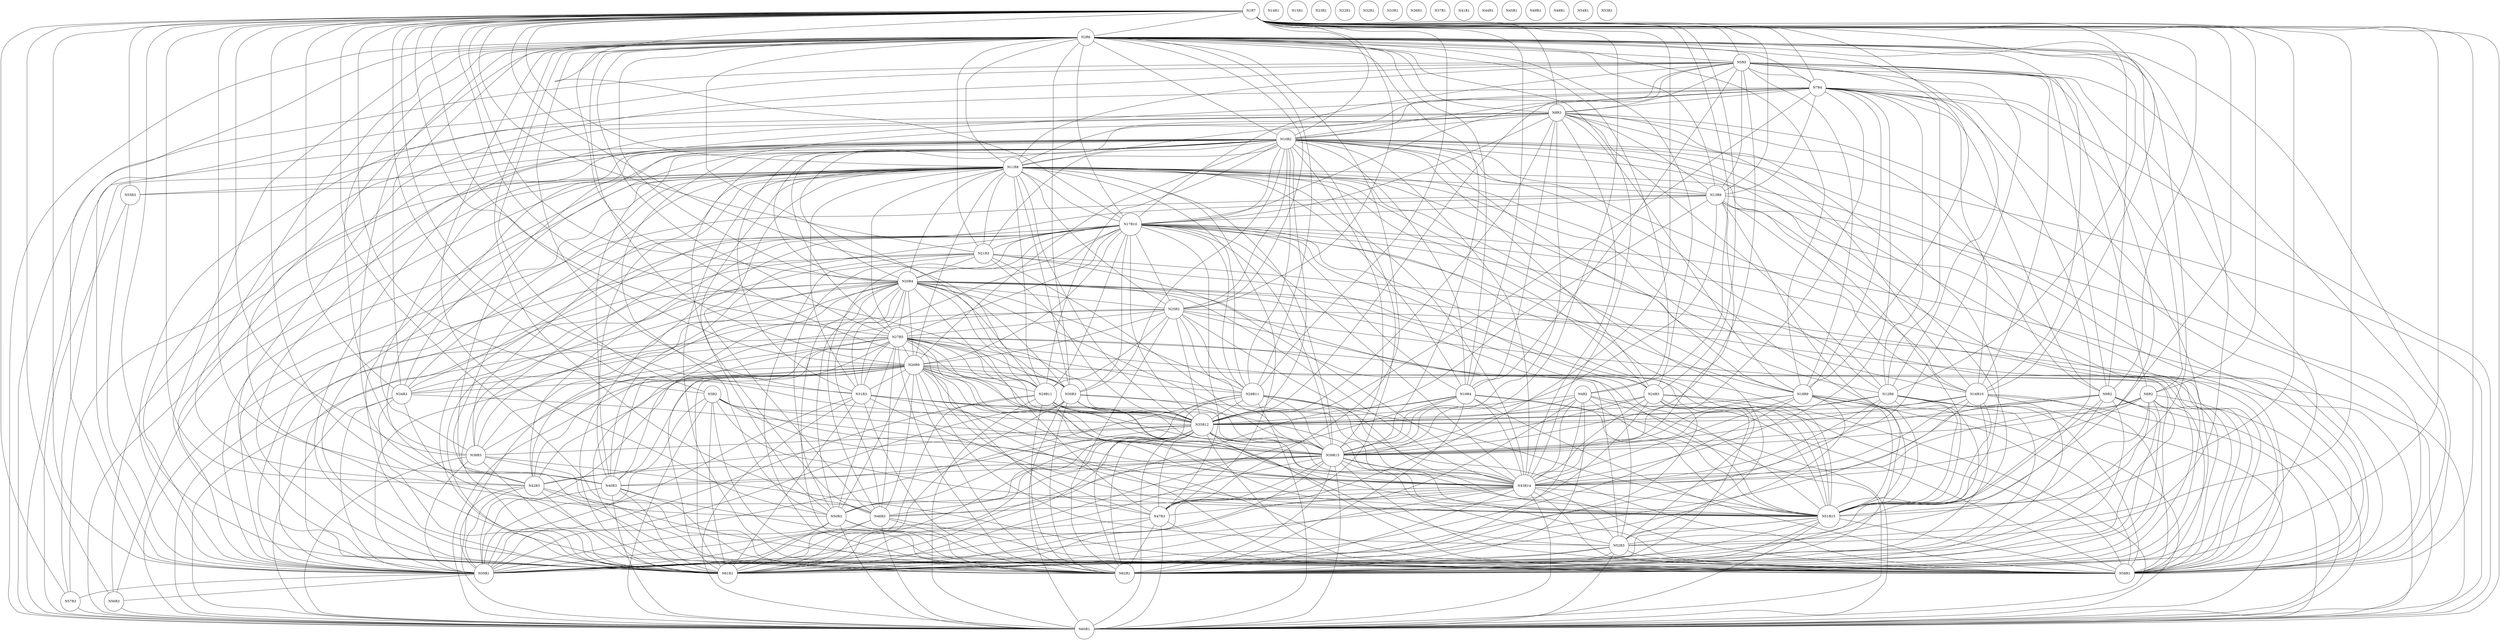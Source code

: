 graph ig {
    node [shape = circle];
    N1R7;
    N2R6;
    N3R2;
    N4R2;
    N5R5;
    N6R2;
    N7R4;
    N8R3;
    N9R2;
    N10R2;
    N11R8;
    N12R9;
    N13R9;
    N14R1;
    N15R1;
    N17R10;
    N16R10;
    N19R4;
    N18R9;
    N21R3;
    N20R4;
    N23R1;
    N22R1;
    N25R3;
    N24R3;
    N27R5;
    N26R9;
    N29R11;
    N28R11;
    N31R3;
    N30R3;
    N34R3;
    N35R12;
    N32R1;
    N33R1;
    N38R3;
    N39R13;
    N36R1;
    N37R1;
    N42R3;
    N43R14;
    N40R3;
    N41R1;
    N46R3;
    N47R3;
    N44R1;
    N45R1;
    N51R15;
    N50R3;
    N49R1;
    N48R1;
    N55R3;
    N54R1;
    N53R1;
    N52R3;
    N59R1;
    N58R1;
    N57R3;
    N56R3;
    N62R1;
    N61R1;
    N60R1;
    N1R7 -- N9R2;
    N1R7 -- N8R3;
    N1R7 -- N7R4;
    N1R7 -- N5R5;
    N1R7 -- N2R6;
    N1R7 -- N61R1;
    N1R7 -- N60R1;
    N1R7 -- N62R1;
    N1R7 -- N58R1;
    N1R7 -- N6R2;
    N1R7 -- N59R1;
    N1R7 -- N10R2;
    N1R7 -- N11R8;
    N1R7 -- N12R9;
    N1R7 -- N13R9;
    N1R7 -- N17R10;
    N1R7 -- N16R10;
    N1R7 -- N19R4;
    N1R7 -- N18R9;
    N1R7 -- N21R3;
    N1R7 -- N20R4;
    N1R7 -- N25R3;
    N1R7 -- N24R3;
    N1R7 -- N27R5;
    N1R7 -- N26R9;
    N1R7 -- N29R11;
    N1R7 -- N28R11;
    N1R7 -- N31R3;
    N1R7 -- N30R3;
    N1R7 -- N34R3;
    N1R7 -- N4R2;
    N1R7 -- N3R2;
    N1R7 -- N35R12;
    N1R7 -- N38R3;
    N1R7 -- N39R13;
    N1R7 -- N42R3;
    N1R7 -- N43R14;
    N1R7 -- N40R3;
    N1R7 -- N46R3;
    N1R7 -- N47R3;
    N1R7 -- N51R15;
    N1R7 -- N50R3;
    N1R7 -- N52R3;
    N1R7 -- N56R3;
    N1R7 -- N57R3;
    N1R7 -- N55R3;
    N2R6 -- N9R2;
    N2R6 -- N8R3;
    N2R6 -- N7R4;
    N2R6 -- N5R5;
    N2R6 -- N61R1;
    N2R6 -- N60R1;
    N2R6 -- N62R1;
    N2R6 -- N58R1;
    N2R6 -- N6R2;
    N2R6 -- N59R1;
    N2R6 -- N10R2;
    N2R6 -- N11R8;
    N2R6 -- N12R9;
    N2R6 -- N13R9;
    N2R6 -- N17R10;
    N2R6 -- N16R10;
    N2R6 -- N19R4;
    N2R6 -- N18R9;
    N2R6 -- N21R3;
    N2R6 -- N20R4;
    N2R6 -- N25R3;
    N2R6 -- N24R3;
    N2R6 -- N27R5;
    N2R6 -- N26R9;
    N2R6 -- N29R11;
    N2R6 -- N28R11;
    N2R6 -- N31R3;
    N2R6 -- N30R3;
    N2R6 -- N34R3;
    N2R6 -- N4R2;
    N2R6 -- N3R2;
    N2R6 -- N35R12;
    N2R6 -- N38R3;
    N2R6 -- N39R13;
    N2R6 -- N42R3;
    N2R6 -- N43R14;
    N2R6 -- N40R3;
    N2R6 -- N46R3;
    N2R6 -- N47R3;
    N2R6 -- N51R15;
    N2R6 -- N50R3;
    N2R6 -- N52R3;
    N3R2 -- N62R1;
    N3R2 -- N58R1;
    N3R2 -- N61R1;
    N3R2 -- N60R1;
    N3R2 -- N59R1;
    N3R2 -- N35R12;
    N3R2 -- N39R13;
    N3R2 -- N43R14;
    N3R2 -- N51R15;
    N4R2 -- N62R1;
    N4R2 -- N58R1;
    N4R2 -- N61R1;
    N4R2 -- N60R1;
    N4R2 -- N59R1;
    N4R2 -- N35R12;
    N4R2 -- N39R13;
    N4R2 -- N43R14;
    N4R2 -- N51R15;
    N5R5 -- N9R2;
    N5R5 -- N8R3;
    N5R5 -- N7R4;
    N5R5 -- N61R1;
    N5R5 -- N60R1;
    N5R5 -- N62R1;
    N5R5 -- N58R1;
    N5R5 -- N6R2;
    N5R5 -- N59R1;
    N5R5 -- N10R2;
    N5R5 -- N11R8;
    N5R5 -- N12R9;
    N5R5 -- N13R9;
    N5R5 -- N17R10;
    N5R5 -- N16R10;
    N5R5 -- N19R4;
    N5R5 -- N18R9;
    N5R5 -- N35R12;
    N5R5 -- N39R13;
    N5R5 -- N43R14;
    N5R5 -- N51R15;
    N6R2 -- N62R1;
    N6R2 -- N58R1;
    N6R2 -- N61R1;
    N6R2 -- N60R1;
    N6R2 -- N59R1;
    N6R2 -- N35R12;
    N6R2 -- N39R13;
    N6R2 -- N43R14;
    N6R2 -- N51R15;
    N7R4 -- N9R2;
    N7R4 -- N8R3;
    N7R4 -- N61R1;
    N7R4 -- N60R1;
    N7R4 -- N62R1;
    N7R4 -- N58R1;
    N7R4 -- N59R1;
    N7R4 -- N10R2;
    N7R4 -- N11R8;
    N7R4 -- N12R9;
    N7R4 -- N13R9;
    N7R4 -- N17R10;
    N7R4 -- N16R10;
    N7R4 -- N18R9;
    N7R4 -- N35R12;
    N7R4 -- N39R13;
    N7R4 -- N43R14;
    N7R4 -- N51R15;
    N8R3 -- N9R2;
    N8R3 -- N61R1;
    N8R3 -- N60R1;
    N8R3 -- N62R1;
    N8R3 -- N58R1;
    N8R3 -- N59R1;
    N8R3 -- N10R2;
    N8R3 -- N11R8;
    N8R3 -- N12R9;
    N8R3 -- N13R9;
    N8R3 -- N17R10;
    N8R3 -- N16R10;
    N8R3 -- N19R4;
    N8R3 -- N18R9;
    N8R3 -- N20R4;
    N8R3 -- N35R12;
    N8R3 -- N39R13;
    N8R3 -- N43R14;
    N8R3 -- N51R15;
    N9R2 -- N61R1;
    N9R2 -- N60R1;
    N9R2 -- N62R1;
    N9R2 -- N58R1;
    N9R2 -- N59R1;
    N9R2 -- N35R12;
    N9R2 -- N39R13;
    N9R2 -- N43R14;
    N9R2 -- N51R15;
    N10R2 -- N61R1;
    N10R2 -- N60R1;
    N10R2 -- N59R1;
    N10R2 -- N58R1;
    N10R2 -- N62R1;
    N10R2 -- N11R8;
    N10R2 -- N12R9;
    N10R2 -- N13R9;
    N10R2 -- N17R10;
    N10R2 -- N16R10;
    N10R2 -- N19R4;
    N10R2 -- N18R9;
    N10R2 -- N21R3;
    N10R2 -- N20R4;
    N10R2 -- N25R3;
    N10R2 -- N24R3;
    N10R2 -- N27R5;
    N10R2 -- N26R9;
    N10R2 -- N29R11;
    N10R2 -- N28R11;
    N10R2 -- N31R3;
    N10R2 -- N30R3;
    N10R2 -- N34R3;
    N10R2 -- N35R12;
    N10R2 -- N38R3;
    N10R2 -- N39R13;
    N10R2 -- N42R3;
    N10R2 -- N43R14;
    N10R2 -- N40R3;
    N10R2 -- N46R3;
    N10R2 -- N47R3;
    N10R2 -- N51R15;
    N10R2 -- N50R3;
    N10R2 -- N52R3;
    N10R2 -- N56R3;
    N10R2 -- N57R3;
    N10R2 -- N55R3;
    N11R8 -- N58R1;
    N11R8 -- N61R1;
    N11R8 -- N60R1;
    N11R8 -- N59R1;
    N11R8 -- N62R1;
    N11R8 -- N12R9;
    N11R8 -- N13R9;
    N11R8 -- N17R10;
    N11R8 -- N16R10;
    N11R8 -- N19R4;
    N11R8 -- N18R9;
    N11R8 -- N21R3;
    N11R8 -- N20R4;
    N11R8 -- N25R3;
    N11R8 -- N24R3;
    N11R8 -- N27R5;
    N11R8 -- N26R9;
    N11R8 -- N29R11;
    N11R8 -- N28R11;
    N11R8 -- N31R3;
    N11R8 -- N30R3;
    N11R8 -- N34R3;
    N11R8 -- N35R12;
    N11R8 -- N38R3;
    N11R8 -- N39R13;
    N11R8 -- N42R3;
    N11R8 -- N43R14;
    N11R8 -- N40R3;
    N11R8 -- N46R3;
    N11R8 -- N47R3;
    N11R8 -- N51R15;
    N11R8 -- N50R3;
    N11R8 -- N52R3;
    N11R8 -- N56R3;
    N11R8 -- N57R3;
    N11R8 -- N55R3;
    N12R9 -- N62R1;
    N12R9 -- N58R1;
    N12R9 -- N61R1;
    N12R9 -- N60R1;
    N12R9 -- N59R1;
    N12R9 -- N35R12;
    N12R9 -- N39R13;
    N12R9 -- N43R14;
    N12R9 -- N51R15;
    N13R9 -- N62R1;
    N13R9 -- N58R1;
    N13R9 -- N61R1;
    N13R9 -- N60R1;
    N13R9 -- N59R1;
    N13R9 -- N17R10;
    N13R9 -- N16R10;
    N13R9 -- N35R12;
    N13R9 -- N39R13;
    N13R9 -- N43R14;
    N13R9 -- N51R15;
    N17R10 -- N62R1;
    N17R10 -- N58R1;
    N17R10 -- N61R1;
    N17R10 -- N60R1;
    N17R10 -- N59R1;
    N17R10 -- N19R4;
    N17R10 -- N18R9;
    N17R10 -- N21R3;
    N17R10 -- N20R4;
    N17R10 -- N25R3;
    N17R10 -- N24R3;
    N17R10 -- N27R5;
    N17R10 -- N26R9;
    N17R10 -- N29R11;
    N17R10 -- N28R11;
    N17R10 -- N31R3;
    N17R10 -- N30R3;
    N17R10 -- N34R3;
    N17R10 -- N35R12;
    N17R10 -- N38R3;
    N17R10 -- N39R13;
    N17R10 -- N42R3;
    N17R10 -- N43R14;
    N17R10 -- N40R3;
    N17R10 -- N46R3;
    N17R10 -- N47R3;
    N17R10 -- N51R15;
    N17R10 -- N50R3;
    N17R10 -- N52R3;
    N16R10 -- N62R1;
    N16R10 -- N58R1;
    N16R10 -- N61R1;
    N16R10 -- N60R1;
    N16R10 -- N59R1;
    N16R10 -- N35R12;
    N16R10 -- N39R13;
    N16R10 -- N43R14;
    N16R10 -- N51R15;
    N19R4 -- N62R1;
    N19R4 -- N58R1;
    N19R4 -- N61R1;
    N19R4 -- N60R1;
    N19R4 -- N59R1;
    N19R4 -- N35R12;
    N19R4 -- N39R13;
    N19R4 -- N43R14;
    N19R4 -- N51R15;
    N18R9 -- N62R1;
    N18R9 -- N58R1;
    N18R9 -- N61R1;
    N18R9 -- N60R1;
    N18R9 -- N59R1;
    N18R9 -- N35R12;
    N18R9 -- N39R13;
    N18R9 -- N43R14;
    N18R9 -- N51R15;
    N21R3 -- N62R1;
    N21R3 -- N58R1;
    N21R3 -- N61R1;
    N21R3 -- N60R1;
    N21R3 -- N59R1;
    N21R3 -- N20R4;
    N21R3 -- N35R12;
    N21R3 -- N39R13;
    N21R3 -- N43R14;
    N21R3 -- N51R15;
    N20R4 -- N62R1;
    N20R4 -- N58R1;
    N20R4 -- N61R1;
    N20R4 -- N60R1;
    N20R4 -- N59R1;
    N20R4 -- N25R3;
    N20R4 -- N24R3;
    N20R4 -- N27R5;
    N20R4 -- N26R9;
    N20R4 -- N29R11;
    N20R4 -- N28R11;
    N20R4 -- N31R3;
    N20R4 -- N30R3;
    N20R4 -- N34R3;
    N20R4 -- N35R12;
    N20R4 -- N38R3;
    N20R4 -- N39R13;
    N20R4 -- N42R3;
    N20R4 -- N43R14;
    N20R4 -- N40R3;
    N20R4 -- N46R3;
    N20R4 -- N47R3;
    N20R4 -- N51R15;
    N20R4 -- N50R3;
    N20R4 -- N52R3;
    N25R3 -- N62R1;
    N25R3 -- N58R1;
    N25R3 -- N61R1;
    N25R3 -- N60R1;
    N25R3 -- N59R1;
    N25R3 -- N27R5;
    N25R3 -- N26R9;
    N25R3 -- N29R11;
    N25R3 -- N28R11;
    N25R3 -- N35R12;
    N25R3 -- N39R13;
    N25R3 -- N43R14;
    N25R3 -- N51R15;
    N24R3 -- N62R1;
    N24R3 -- N58R1;
    N24R3 -- N61R1;
    N24R3 -- N60R1;
    N24R3 -- N59R1;
    N24R3 -- N35R12;
    N24R3 -- N39R13;
    N24R3 -- N43R14;
    N24R3 -- N51R15;
    N27R5 -- N60R1;
    N27R5 -- N59R1;
    N27R5 -- N58R1;
    N27R5 -- N62R1;
    N27R5 -- N61R1;
    N27R5 -- N26R9;
    N27R5 -- N29R11;
    N27R5 -- N28R11;
    N27R5 -- N31R3;
    N27R5 -- N30R3;
    N27R5 -- N34R3;
    N27R5 -- N35R12;
    N27R5 -- N38R3;
    N27R5 -- N39R13;
    N27R5 -- N42R3;
    N27R5 -- N43R14;
    N27R5 -- N40R3;
    N27R5 -- N46R3;
    N27R5 -- N47R3;
    N27R5 -- N51R15;
    N27R5 -- N50R3;
    N27R5 -- N52R3;
    N26R9 -- N59R1;
    N26R9 -- N58R1;
    N26R9 -- N61R1;
    N26R9 -- N60R1;
    N26R9 -- N62R1;
    N26R9 -- N29R11;
    N26R9 -- N28R11;
    N26R9 -- N31R3;
    N26R9 -- N30R3;
    N26R9 -- N34R3;
    N26R9 -- N35R12;
    N26R9 -- N38R3;
    N26R9 -- N39R13;
    N26R9 -- N42R3;
    N26R9 -- N43R14;
    N26R9 -- N40R3;
    N26R9 -- N46R3;
    N26R9 -- N47R3;
    N26R9 -- N51R15;
    N26R9 -- N50R3;
    N26R9 -- N52R3;
    N29R11 -- N62R1;
    N29R11 -- N58R1;
    N29R11 -- N61R1;
    N29R11 -- N60R1;
    N29R11 -- N59R1;
    N29R11 -- N35R12;
    N29R11 -- N39R13;
    N29R11 -- N43R14;
    N29R11 -- N51R15;
    N28R11 -- N62R1;
    N28R11 -- N58R1;
    N28R11 -- N61R1;
    N28R11 -- N60R1;
    N28R11 -- N59R1;
    N28R11 -- N35R12;
    N28R11 -- N39R13;
    N28R11 -- N43R14;
    N28R11 -- N51R15;
    N31R3 -- N61R1;
    N31R3 -- N60R1;
    N31R3 -- N59R1;
    N31R3 -- N58R1;
    N31R3 -- N62R1;
    N31R3 -- N35R12;
    N31R3 -- N39R13;
    N31R3 -- N43R14;
    N31R3 -- N51R15;
    N30R3 -- N62R1;
    N30R3 -- N58R1;
    N30R3 -- N61R1;
    N30R3 -- N60R1;
    N30R3 -- N59R1;
    N30R3 -- N35R12;
    N30R3 -- N39R13;
    N30R3 -- N43R14;
    N30R3 -- N51R15;
    N34R3 -- N61R1;
    N34R3 -- N60R1;
    N34R3 -- N59R1;
    N34R3 -- N58R1;
    N34R3 -- N62R1;
    N35R12 -- N61R1;
    N35R12 -- N60R1;
    N35R12 -- N59R1;
    N35R12 -- N58R1;
    N35R12 -- N62R1;
    N35R12 -- N38R3;
    N35R12 -- N39R13;
    N35R12 -- N42R3;
    N35R12 -- N43R14;
    N35R12 -- N40R3;
    N35R12 -- N46R3;
    N35R12 -- N47R3;
    N35R12 -- N51R15;
    N35R12 -- N50R3;
    N35R12 -- N52R3;
    N38R3 -- N61R1;
    N38R3 -- N60R1;
    N38R3 -- N59R1;
    N38R3 -- N58R1;
    N38R3 -- N62R1;
    N39R13 -- N61R1;
    N39R13 -- N60R1;
    N39R13 -- N59R1;
    N39R13 -- N58R1;
    N39R13 -- N62R1;
    N39R13 -- N42R3;
    N39R13 -- N43R14;
    N39R13 -- N40R3;
    N39R13 -- N46R3;
    N39R13 -- N47R3;
    N39R13 -- N51R15;
    N39R13 -- N50R3;
    N39R13 -- N52R3;
    N42R3 -- N61R1;
    N42R3 -- N60R1;
    N42R3 -- N59R1;
    N42R3 -- N58R1;
    N42R3 -- N62R1;
    N43R14 -- N61R1;
    N43R14 -- N60R1;
    N43R14 -- N59R1;
    N43R14 -- N58R1;
    N43R14 -- N62R1;
    N43R14 -- N46R3;
    N43R14 -- N47R3;
    N43R14 -- N51R15;
    N43R14 -- N50R3;
    N43R14 -- N52R3;
    N40R3 -- N61R1;
    N40R3 -- N60R1;
    N40R3 -- N59R1;
    N40R3 -- N58R1;
    N40R3 -- N62R1;
    N46R3 -- N60R1;
    N46R3 -- N59R1;
    N46R3 -- N58R1;
    N46R3 -- N62R1;
    N46R3 -- N61R1;
    N47R3 -- N60R1;
    N47R3 -- N59R1;
    N47R3 -- N58R1;
    N47R3 -- N62R1;
    N47R3 -- N61R1;
    N51R15 -- N58R1;
    N51R15 -- N62R1;
    N51R15 -- N61R1;
    N51R15 -- N60R1;
    N51R15 -- N59R1;
    N51R15 -- N52R3;
    N50R3 -- N58R1;
    N50R3 -- N62R1;
    N50R3 -- N61R1;
    N50R3 -- N60R1;
    N50R3 -- N59R1;
    N55R3 -- N60R1;
    N55R3 -- N59R1;
    N52R3 -- N62R1;
    N52R3 -- N58R1;
    N52R3 -- N61R1;
    N52R3 -- N60R1;
    N52R3 -- N59R1;
    N59R1 -- N56R3;
    N59R1 -- N57R3;
    N57R3 -- N60R1;
    N56R3 -- N60R1;
}

